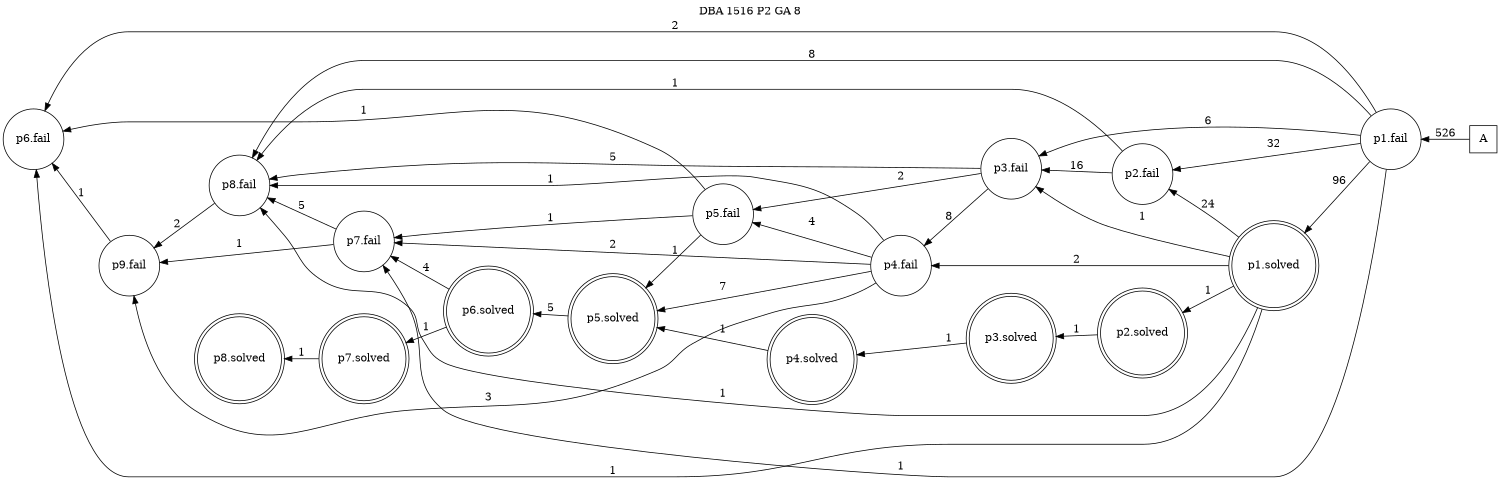 digraph DBA_1516_P2_GA_8_GOOD {
labelloc="tl"
label= " DBA 1516 P2 GA 8 "
rankdir="RL";
graph [ size=" 10 , 10 !"]

"A" [shape="square" label="A"]
"p1.fail" [shape="circle" label="p1.fail"]
"p1.solved" [shape="doublecircle" label="p1.solved"]
"p2.fail" [shape="circle" label="p2.fail"]
"p3.fail" [shape="circle" label="p3.fail"]
"p4.fail" [shape="circle" label="p4.fail"]
"p5.solved" [shape="doublecircle" label="p5.solved"]
"p6.solved" [shape="doublecircle" label="p6.solved"]
"p7.fail" [shape="circle" label="p7.fail"]
"p8.fail" [shape="circle" label="p8.fail"]
"p9.fail" [shape="circle" label="p9.fail"]
"p5.fail" [shape="circle" label="p5.fail"]
"p6.fail" [shape="circle" label="p6.fail"]
"p2.solved" [shape="doublecircle" label="p2.solved"]
"p3.solved" [shape="doublecircle" label="p3.solved"]
"p4.solved" [shape="doublecircle" label="p4.solved"]
"p7.solved" [shape="doublecircle" label="p7.solved"]
"p8.solved" [shape="doublecircle" label="p8.solved"]
"A" -> "p1.fail" [ label=526]
"p1.fail" -> "p1.solved" [ label=96]
"p1.fail" -> "p2.fail" [ label=32]
"p1.fail" -> "p3.fail" [ label=6]
"p1.fail" -> "p7.fail" [ label=1]
"p1.fail" -> "p8.fail" [ label=8]
"p1.fail" -> "p6.fail" [ label=2]
"p1.solved" -> "p2.fail" [ label=24]
"p1.solved" -> "p3.fail" [ label=1]
"p1.solved" -> "p4.fail" [ label=2]
"p1.solved" -> "p8.fail" [ label=1]
"p1.solved" -> "p6.fail" [ label=1]
"p1.solved" -> "p2.solved" [ label=1]
"p2.fail" -> "p3.fail" [ label=16]
"p2.fail" -> "p8.fail" [ label=1]
"p3.fail" -> "p4.fail" [ label=8]
"p3.fail" -> "p8.fail" [ label=5]
"p3.fail" -> "p5.fail" [ label=2]
"p4.fail" -> "p5.solved" [ label=7]
"p4.fail" -> "p7.fail" [ label=2]
"p4.fail" -> "p8.fail" [ label=1]
"p4.fail" -> "p9.fail" [ label=3]
"p4.fail" -> "p5.fail" [ label=4]
"p5.solved" -> "p6.solved" [ label=5]
"p6.solved" -> "p7.fail" [ label=4]
"p6.solved" -> "p7.solved" [ label=1]
"p7.fail" -> "p8.fail" [ label=5]
"p7.fail" -> "p9.fail" [ label=1]
"p8.fail" -> "p9.fail" [ label=2]
"p9.fail" -> "p6.fail" [ label=1]
"p5.fail" -> "p5.solved" [ label=1]
"p5.fail" -> "p7.fail" [ label=1]
"p5.fail" -> "p6.fail" [ label=1]
"p2.solved" -> "p3.solved" [ label=1]
"p3.solved" -> "p4.solved" [ label=1]
"p4.solved" -> "p5.solved" [ label=1]
"p7.solved" -> "p8.solved" [ label=1]
}
